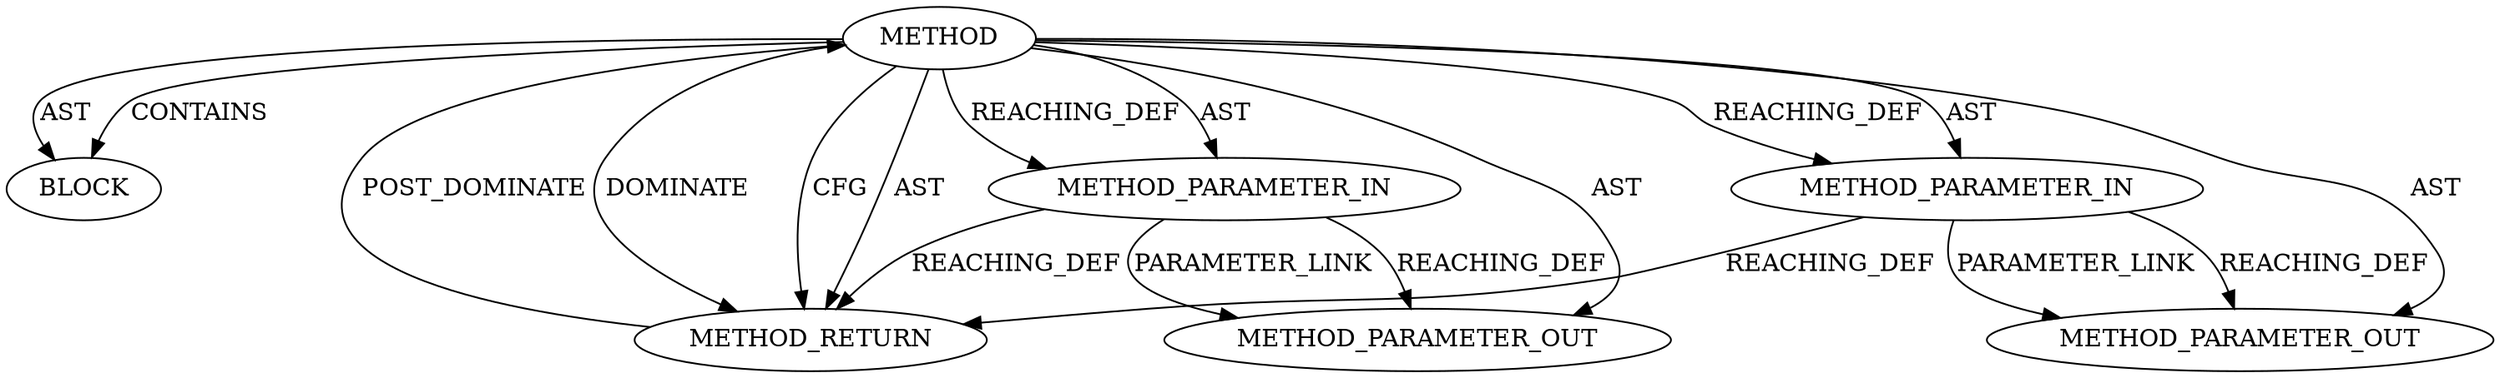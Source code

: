digraph {
  20595 [label=BLOCK ORDER=1 ARGUMENT_INDEX=1 CODE="<empty>" TYPE_FULL_NAME="ANY"]
  20596 [label=METHOD_RETURN ORDER=2 CODE="RET" TYPE_FULL_NAME="ANY" EVALUATION_STRATEGY="BY_VALUE"]
  22242 [label=METHOD_PARAMETER_OUT ORDER=1 CODE="p1" IS_VARIADIC=false TYPE_FULL_NAME="ANY" EVALUATION_STRATEGY="BY_VALUE" INDEX=1 NAME="p1"]
  20593 [label=METHOD_PARAMETER_IN ORDER=1 CODE="p1" IS_VARIADIC=false TYPE_FULL_NAME="ANY" EVALUATION_STRATEGY="BY_VALUE" INDEX=1 NAME="p1"]
  20592 [label=METHOD AST_PARENT_TYPE="NAMESPACE_BLOCK" AST_PARENT_FULL_NAME="<global>" ORDER=0 CODE="<empty>" FULL_NAME="tcp_epollin_ready" IS_EXTERNAL=true FILENAME="<empty>" SIGNATURE="" NAME="tcp_epollin_ready"]
  20594 [label=METHOD_PARAMETER_IN ORDER=2 CODE="p2" IS_VARIADIC=false TYPE_FULL_NAME="ANY" EVALUATION_STRATEGY="BY_VALUE" INDEX=2 NAME="p2"]
  22243 [label=METHOD_PARAMETER_OUT ORDER=2 CODE="p2" IS_VARIADIC=false TYPE_FULL_NAME="ANY" EVALUATION_STRATEGY="BY_VALUE" INDEX=2 NAME="p2"]
  20592 -> 22243 [label=AST ]
  20592 -> 20596 [label=DOMINATE ]
  20592 -> 20595 [label=AST ]
  20592 -> 22242 [label=AST ]
  20592 -> 20593 [label=REACHING_DEF VARIABLE=""]
  20593 -> 22242 [label=REACHING_DEF VARIABLE="p1"]
  20592 -> 20593 [label=AST ]
  20592 -> 20596 [label=CFG ]
  20594 -> 20596 [label=REACHING_DEF VARIABLE="p2"]
  20596 -> 20592 [label=POST_DOMINATE ]
  20594 -> 22243 [label=REACHING_DEF VARIABLE="p2"]
  20592 -> 20596 [label=AST ]
  20594 -> 22243 [label=PARAMETER_LINK ]
  20593 -> 22242 [label=PARAMETER_LINK ]
  20593 -> 20596 [label=REACHING_DEF VARIABLE="p1"]
  20592 -> 20594 [label=REACHING_DEF VARIABLE=""]
  20592 -> 20595 [label=CONTAINS ]
  20592 -> 20594 [label=AST ]
}
